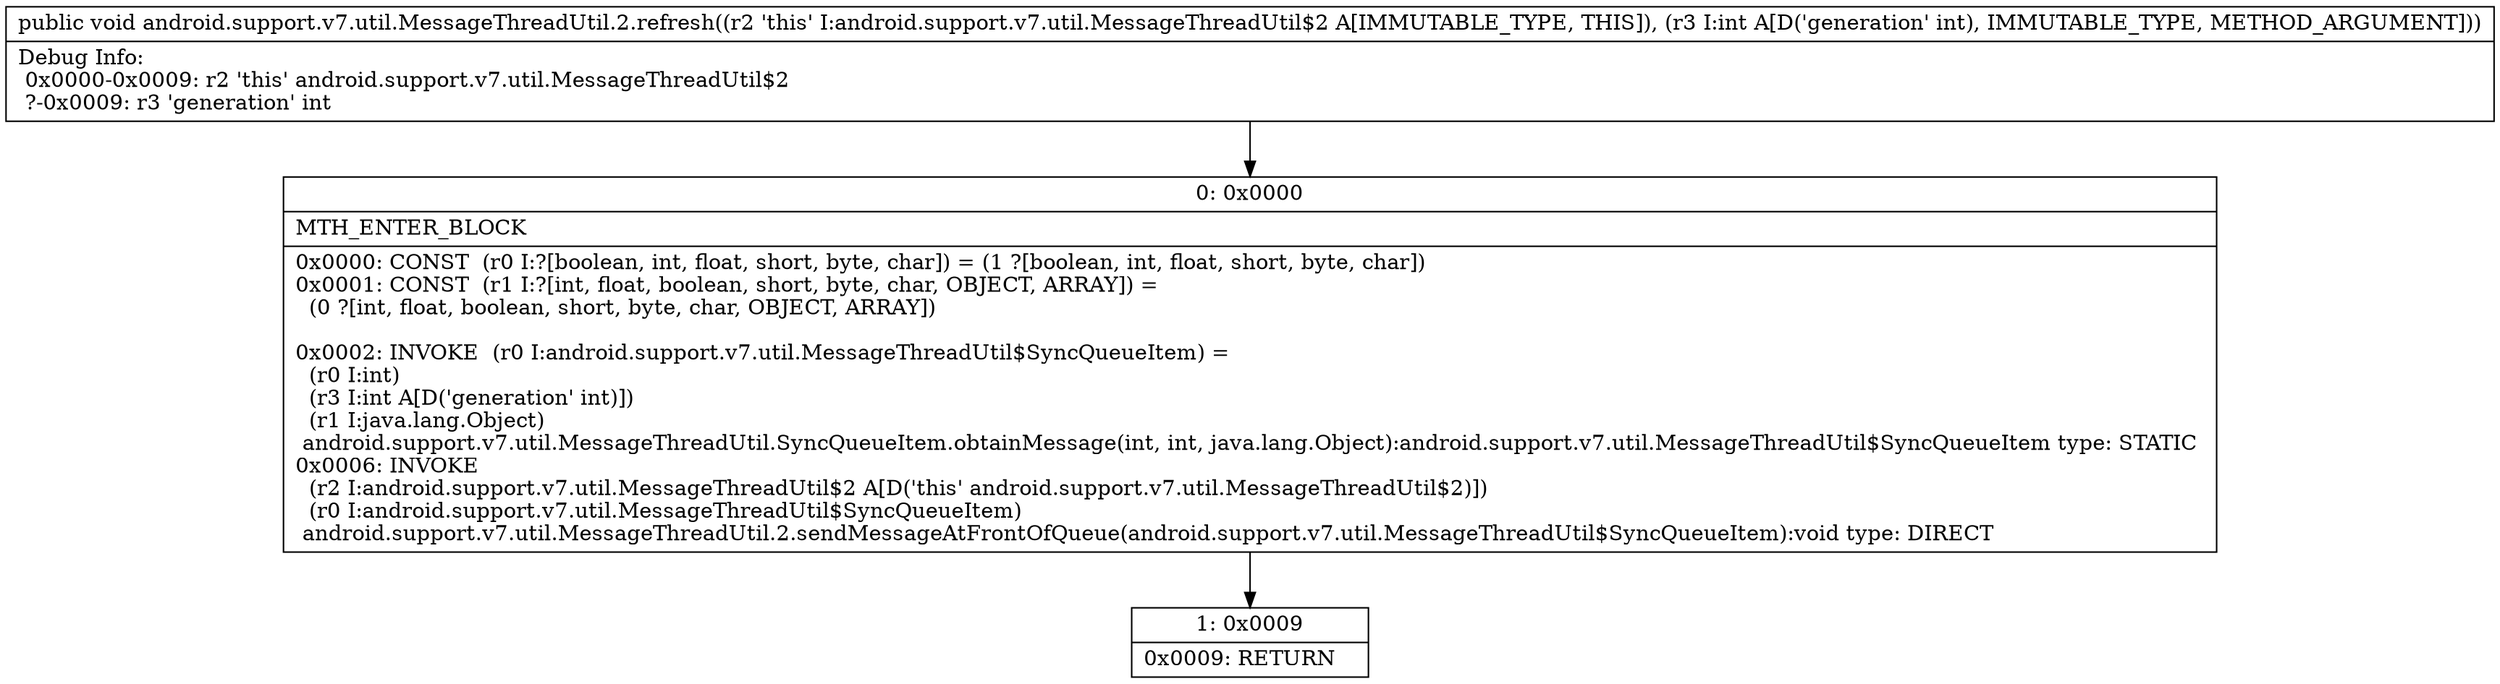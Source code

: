 digraph "CFG forandroid.support.v7.util.MessageThreadUtil.2.refresh(I)V" {
Node_0 [shape=record,label="{0\:\ 0x0000|MTH_ENTER_BLOCK\l|0x0000: CONST  (r0 I:?[boolean, int, float, short, byte, char]) = (1 ?[boolean, int, float, short, byte, char]) \l0x0001: CONST  (r1 I:?[int, float, boolean, short, byte, char, OBJECT, ARRAY]) = \l  (0 ?[int, float, boolean, short, byte, char, OBJECT, ARRAY])\l \l0x0002: INVOKE  (r0 I:android.support.v7.util.MessageThreadUtil$SyncQueueItem) = \l  (r0 I:int)\l  (r3 I:int A[D('generation' int)])\l  (r1 I:java.lang.Object)\l android.support.v7.util.MessageThreadUtil.SyncQueueItem.obtainMessage(int, int, java.lang.Object):android.support.v7.util.MessageThreadUtil$SyncQueueItem type: STATIC \l0x0006: INVOKE  \l  (r2 I:android.support.v7.util.MessageThreadUtil$2 A[D('this' android.support.v7.util.MessageThreadUtil$2)])\l  (r0 I:android.support.v7.util.MessageThreadUtil$SyncQueueItem)\l android.support.v7.util.MessageThreadUtil.2.sendMessageAtFrontOfQueue(android.support.v7.util.MessageThreadUtil$SyncQueueItem):void type: DIRECT \l}"];
Node_1 [shape=record,label="{1\:\ 0x0009|0x0009: RETURN   \l}"];
MethodNode[shape=record,label="{public void android.support.v7.util.MessageThreadUtil.2.refresh((r2 'this' I:android.support.v7.util.MessageThreadUtil$2 A[IMMUTABLE_TYPE, THIS]), (r3 I:int A[D('generation' int), IMMUTABLE_TYPE, METHOD_ARGUMENT]))  | Debug Info:\l  0x0000\-0x0009: r2 'this' android.support.v7.util.MessageThreadUtil$2\l  ?\-0x0009: r3 'generation' int\l}"];
MethodNode -> Node_0;
Node_0 -> Node_1;
}

